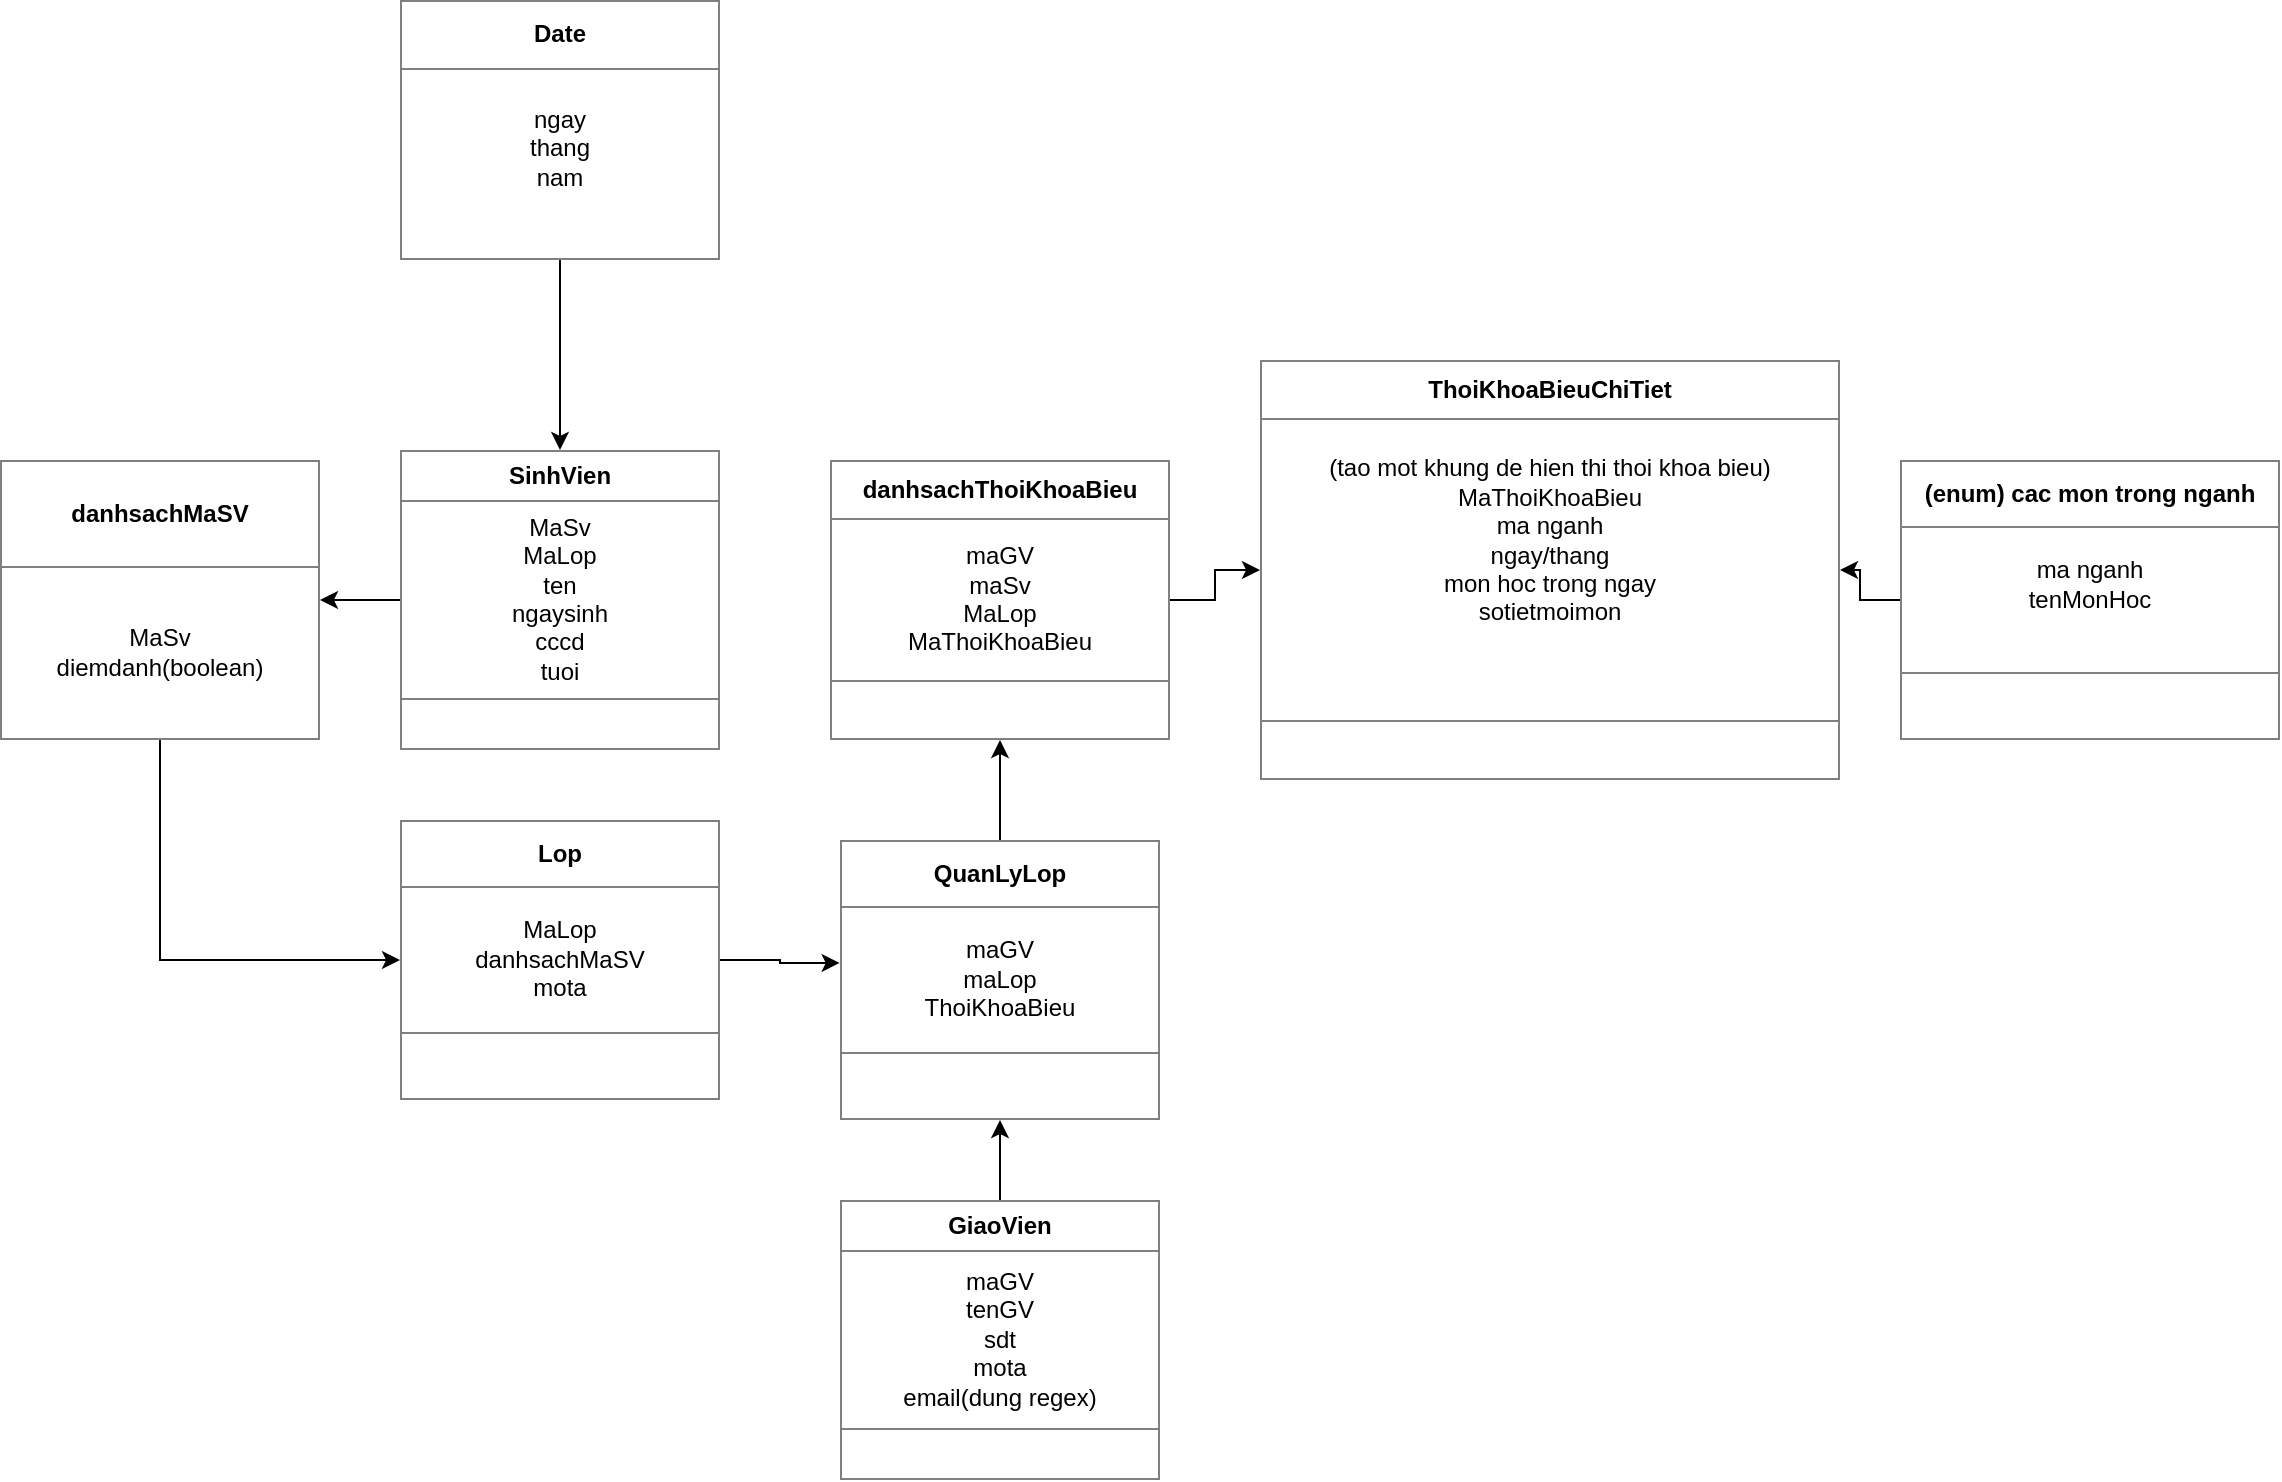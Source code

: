 <mxfile version="20.4.1" type="device"><diagram id="C5RBs43oDa-KdzZeNtuy" name="Page-1"><mxGraphModel dx="2159" dy="705" grid="1" gridSize="10" guides="1" tooltips="1" connect="1" arrows="1" fold="1" page="1" pageScale="1" pageWidth="827" pageHeight="1169" math="0" shadow="0"><root><mxCell id="WIyWlLk6GJQsqaUBKTNV-0"/><mxCell id="WIyWlLk6GJQsqaUBKTNV-1" parent="WIyWlLk6GJQsqaUBKTNV-0"/><mxCell id="HwLJa2dWYRUEzRyC6XV--31" style="edgeStyle=orthogonalEdgeStyle;rounded=0;orthogonalLoop=1;jettySize=auto;html=1;exitX=0;exitY=0.5;exitDx=0;exitDy=0;" edge="1" parent="WIyWlLk6GJQsqaUBKTNV-1" source="HwLJa2dWYRUEzRyC6XV--2" target="HwLJa2dWYRUEzRyC6XV--27"><mxGeometry relative="1" as="geometry"/></mxCell><mxCell id="HwLJa2dWYRUEzRyC6XV--2" value="&lt;table border=&quot;1&quot; width=&quot;100%&quot; height=&quot;100%&quot; cellpadding=&quot;4&quot; style=&quot;width:100%;height:100%;border-collapse:collapse;&quot;&gt;&lt;tbody&gt;&lt;tr&gt;&lt;th align=&quot;center&quot;&gt;SinhVien&lt;/th&gt;&lt;/tr&gt;&lt;tr&gt;&lt;td align=&quot;center&quot;&gt;MaSv&lt;br&gt;MaLop&lt;br&gt;ten&lt;br&gt;ngaysinh&lt;br&gt;cccd&lt;br&gt;tuoi&lt;/td&gt;&lt;/tr&gt;&lt;tr&gt;&lt;td align=&quot;center&quot;&gt;&lt;br&gt;&lt;/td&gt;&lt;/tr&gt;&lt;/tbody&gt;&lt;/table&gt;" style="text;html=1;strokeColor=none;fillColor=none;overflow=fill;" vertex="1" parent="WIyWlLk6GJQsqaUBKTNV-1"><mxGeometry x="-120" y="965" width="160" height="150" as="geometry"/></mxCell><mxCell id="HwLJa2dWYRUEzRyC6XV--33" style="edgeStyle=orthogonalEdgeStyle;rounded=0;orthogonalLoop=1;jettySize=auto;html=1;exitX=0.5;exitY=1;exitDx=0;exitDy=0;entryX=0.5;entryY=0;entryDx=0;entryDy=0;" edge="1" parent="WIyWlLk6GJQsqaUBKTNV-1" source="HwLJa2dWYRUEzRyC6XV--3" target="HwLJa2dWYRUEzRyC6XV--2"><mxGeometry relative="1" as="geometry"/></mxCell><mxCell id="HwLJa2dWYRUEzRyC6XV--3" value="&lt;table border=&quot;1&quot; width=&quot;100%&quot; height=&quot;100%&quot; cellpadding=&quot;4&quot; style=&quot;width:100%;height:100%;border-collapse:collapse;&quot;&gt;&lt;tbody&gt;&lt;tr&gt;&lt;th align=&quot;center&quot;&gt;Date&lt;/th&gt;&lt;/tr&gt;&lt;tr&gt;&lt;td align=&quot;center&quot;&gt;ngay&lt;br&gt;thang&lt;br&gt;nam&lt;br&gt;&lt;br&gt;&lt;/td&gt;&lt;/tr&gt;&lt;/tbody&gt;&lt;/table&gt;" style="text;html=1;strokeColor=none;fillColor=none;overflow=fill;" vertex="1" parent="WIyWlLk6GJQsqaUBKTNV-1"><mxGeometry x="-120" y="740" width="160" height="130" as="geometry"/></mxCell><mxCell id="HwLJa2dWYRUEzRyC6XV--24" style="edgeStyle=orthogonalEdgeStyle;rounded=0;orthogonalLoop=1;jettySize=auto;html=1;exitX=0.5;exitY=0;exitDx=0;exitDy=0;entryX=0.5;entryY=1;entryDx=0;entryDy=0;" edge="1" parent="WIyWlLk6GJQsqaUBKTNV-1" source="HwLJa2dWYRUEzRyC6XV--7" target="HwLJa2dWYRUEzRyC6XV--18"><mxGeometry relative="1" as="geometry"/></mxCell><mxCell id="HwLJa2dWYRUEzRyC6XV--7" value="&lt;table border=&quot;1&quot; width=&quot;100%&quot; height=&quot;100%&quot; cellpadding=&quot;4&quot; style=&quot;width:100%;height:100%;border-collapse:collapse;&quot;&gt;&lt;tbody&gt;&lt;tr&gt;&lt;th align=&quot;center&quot;&gt;GiaoVien&lt;/th&gt;&lt;/tr&gt;&lt;tr&gt;&lt;td align=&quot;center&quot;&gt;maGV&lt;br&gt;tenGV&lt;br&gt;sdt&lt;br&gt;mota&lt;br&gt;email(dung regex)&lt;/td&gt;&lt;/tr&gt;&lt;tr&gt;&lt;td align=&quot;center&quot;&gt;&lt;br&gt;&lt;/td&gt;&lt;/tr&gt;&lt;/tbody&gt;&lt;/table&gt;" style="text;html=1;strokeColor=none;fillColor=none;overflow=fill;" vertex="1" parent="WIyWlLk6GJQsqaUBKTNV-1"><mxGeometry x="100" y="1340" width="160" height="140" as="geometry"/></mxCell><mxCell id="HwLJa2dWYRUEzRyC6XV--29" style="edgeStyle=orthogonalEdgeStyle;rounded=0;orthogonalLoop=1;jettySize=auto;html=1;exitX=0.5;exitY=0;exitDx=0;exitDy=0;entryX=0.5;entryY=1;entryDx=0;entryDy=0;" edge="1" parent="WIyWlLk6GJQsqaUBKTNV-1" source="HwLJa2dWYRUEzRyC6XV--18" target="HwLJa2dWYRUEzRyC6XV--21"><mxGeometry relative="1" as="geometry"/></mxCell><mxCell id="HwLJa2dWYRUEzRyC6XV--18" value="&lt;table border=&quot;1&quot; width=&quot;100%&quot; height=&quot;100%&quot; cellpadding=&quot;4&quot; style=&quot;width:100%;height:100%;border-collapse:collapse;&quot;&gt;&lt;tbody&gt;&lt;tr&gt;&lt;th align=&quot;center&quot;&gt;QuanLyLop&lt;/th&gt;&lt;/tr&gt;&lt;tr&gt;&lt;td align=&quot;center&quot;&gt;maGV&lt;br&gt;maLop&lt;br&gt;ThoiKhoaBieu&lt;/td&gt;&lt;/tr&gt;&lt;tr&gt;&lt;td align=&quot;center&quot;&gt;&lt;br&gt;&lt;/td&gt;&lt;/tr&gt;&lt;/tbody&gt;&lt;/table&gt;" style="text;html=1;strokeColor=none;fillColor=none;overflow=fill;" vertex="1" parent="WIyWlLk6GJQsqaUBKTNV-1"><mxGeometry x="100" y="1160" width="160" height="140" as="geometry"/></mxCell><mxCell id="HwLJa2dWYRUEzRyC6XV--34" style="edgeStyle=orthogonalEdgeStyle;rounded=0;orthogonalLoop=1;jettySize=auto;html=1;exitX=1;exitY=0.5;exitDx=0;exitDy=0;entryX=-0.001;entryY=0.439;entryDx=0;entryDy=0;entryPerimeter=0;" edge="1" parent="WIyWlLk6GJQsqaUBKTNV-1" source="HwLJa2dWYRUEzRyC6XV--20" target="HwLJa2dWYRUEzRyC6XV--18"><mxGeometry relative="1" as="geometry"/></mxCell><mxCell id="HwLJa2dWYRUEzRyC6XV--20" value="&lt;table border=&quot;1&quot; width=&quot;100%&quot; height=&quot;100%&quot; cellpadding=&quot;4&quot; style=&quot;width:100%;height:100%;border-collapse:collapse;&quot;&gt;&lt;tbody&gt;&lt;tr&gt;&lt;th align=&quot;center&quot;&gt;Lop&lt;/th&gt;&lt;/tr&gt;&lt;tr&gt;&lt;td align=&quot;center&quot;&gt;MaLop&lt;br&gt;danhsachMaSV&lt;br&gt;mota&lt;/td&gt;&lt;/tr&gt;&lt;tr&gt;&lt;td align=&quot;center&quot;&gt;&lt;br&gt;&lt;/td&gt;&lt;/tr&gt;&lt;/tbody&gt;&lt;/table&gt;" style="text;html=1;strokeColor=none;fillColor=none;overflow=fill;" vertex="1" parent="WIyWlLk6GJQsqaUBKTNV-1"><mxGeometry x="-120" y="1150" width="160" height="140" as="geometry"/></mxCell><mxCell id="HwLJa2dWYRUEzRyC6XV--30" style="edgeStyle=orthogonalEdgeStyle;rounded=0;orthogonalLoop=1;jettySize=auto;html=1;exitX=1;exitY=0.5;exitDx=0;exitDy=0;" edge="1" parent="WIyWlLk6GJQsqaUBKTNV-1" source="HwLJa2dWYRUEzRyC6XV--21" target="HwLJa2dWYRUEzRyC6XV--22"><mxGeometry relative="1" as="geometry"/></mxCell><mxCell id="HwLJa2dWYRUEzRyC6XV--21" value="&lt;table border=&quot;1&quot; width=&quot;100%&quot; height=&quot;100%&quot; cellpadding=&quot;4&quot; style=&quot;width:100%;height:100%;border-collapse:collapse;&quot;&gt;&lt;tbody&gt;&lt;tr&gt;&lt;th align=&quot;center&quot;&gt;danhsachThoiKhoaBieu&lt;/th&gt;&lt;/tr&gt;&lt;tr&gt;&lt;td align=&quot;center&quot;&gt;maGV&lt;br&gt;maSv&lt;br&gt;MaLop&lt;br&gt;MaThoiKhoaBieu&lt;/td&gt;&lt;/tr&gt;&lt;tr&gt;&lt;td align=&quot;center&quot;&gt;&lt;br&gt;&lt;/td&gt;&lt;/tr&gt;&lt;/tbody&gt;&lt;/table&gt;" style="text;html=1;strokeColor=none;fillColor=none;overflow=fill;" vertex="1" parent="WIyWlLk6GJQsqaUBKTNV-1"><mxGeometry x="95" y="970" width="170" height="140" as="geometry"/></mxCell><mxCell id="HwLJa2dWYRUEzRyC6XV--22" value="&lt;table border=&quot;1&quot; width=&quot;100%&quot; height=&quot;100%&quot; cellpadding=&quot;4&quot; style=&quot;width:100%;height:100%;border-collapse:collapse;&quot;&gt;&lt;tbody&gt;&lt;tr&gt;&lt;th align=&quot;center&quot;&gt;ThoiKhoaBieuChiTiet&lt;/th&gt;&lt;/tr&gt;&lt;tr&gt;&lt;td align=&quot;center&quot;&gt;(tao mot khung de hien thi thoi khoa bieu)&lt;br&gt;MaThoiKhoaBieu&lt;br&gt;ma nganh&lt;br&gt;ngay/thang&lt;br&gt;mon hoc trong ngay&lt;br&gt;sotietmoimon&lt;br&gt;&lt;br&gt;&lt;br&gt;&lt;/td&gt;&lt;/tr&gt;&lt;tr&gt;&lt;td align=&quot;center&quot;&gt;&lt;br&gt;&lt;/td&gt;&lt;/tr&gt;&lt;/tbody&gt;&lt;/table&gt;" style="text;html=1;strokeColor=none;fillColor=none;overflow=fill;" vertex="1" parent="WIyWlLk6GJQsqaUBKTNV-1"><mxGeometry x="310" y="920" width="290" height="210" as="geometry"/></mxCell><mxCell id="HwLJa2dWYRUEzRyC6XV--35" style="edgeStyle=orthogonalEdgeStyle;rounded=0;orthogonalLoop=1;jettySize=auto;html=1;exitX=0;exitY=0.5;exitDx=0;exitDy=0;" edge="1" parent="WIyWlLk6GJQsqaUBKTNV-1" source="HwLJa2dWYRUEzRyC6XV--23" target="HwLJa2dWYRUEzRyC6XV--22"><mxGeometry relative="1" as="geometry"/></mxCell><mxCell id="HwLJa2dWYRUEzRyC6XV--23" value="&lt;table border=&quot;1&quot; width=&quot;100%&quot; height=&quot;100%&quot; cellpadding=&quot;4&quot; style=&quot;width:100%;height:100%;border-collapse:collapse;&quot;&gt;&lt;tbody&gt;&lt;tr&gt;&lt;th align=&quot;center&quot;&gt;(enum) cac mon trong nganh&lt;/th&gt;&lt;/tr&gt;&lt;tr&gt;&lt;td align=&quot;center&quot;&gt;ma nganh&lt;br&gt;tenMonHoc&lt;br&gt;&lt;br&gt;&lt;/td&gt;&lt;/tr&gt;&lt;tr&gt;&lt;td align=&quot;center&quot;&gt;&lt;br&gt;&lt;/td&gt;&lt;/tr&gt;&lt;/tbody&gt;&lt;/table&gt;" style="text;html=1;strokeColor=none;fillColor=none;overflow=fill;" vertex="1" parent="WIyWlLk6GJQsqaUBKTNV-1"><mxGeometry x="630" y="970" width="190" height="140" as="geometry"/></mxCell><mxCell id="HwLJa2dWYRUEzRyC6XV--32" style="edgeStyle=orthogonalEdgeStyle;rounded=0;orthogonalLoop=1;jettySize=auto;html=1;exitX=0.5;exitY=1;exitDx=0;exitDy=0;entryX=0;entryY=0.5;entryDx=0;entryDy=0;" edge="1" parent="WIyWlLk6GJQsqaUBKTNV-1" source="HwLJa2dWYRUEzRyC6XV--27" target="HwLJa2dWYRUEzRyC6XV--20"><mxGeometry relative="1" as="geometry"/></mxCell><mxCell id="HwLJa2dWYRUEzRyC6XV--27" value="&lt;table border=&quot;1&quot; width=&quot;100%&quot; height=&quot;100%&quot; cellpadding=&quot;4&quot; style=&quot;width:100%;height:100%;border-collapse:collapse;&quot;&gt;&lt;tbody&gt;&lt;tr&gt;&lt;th align=&quot;center&quot;&gt;danhsachMaSV&lt;/th&gt;&lt;/tr&gt;&lt;tr&gt;&lt;td align=&quot;center&quot;&gt;MaSv&lt;br&gt;diemdanh(boolean)&lt;br&gt;&lt;/td&gt;&lt;/tr&gt;&lt;/tbody&gt;&lt;/table&gt;" style="text;html=1;strokeColor=none;fillColor=none;overflow=fill;" vertex="1" parent="WIyWlLk6GJQsqaUBKTNV-1"><mxGeometry x="-320" y="970" width="160" height="140" as="geometry"/></mxCell></root></mxGraphModel></diagram></mxfile>
